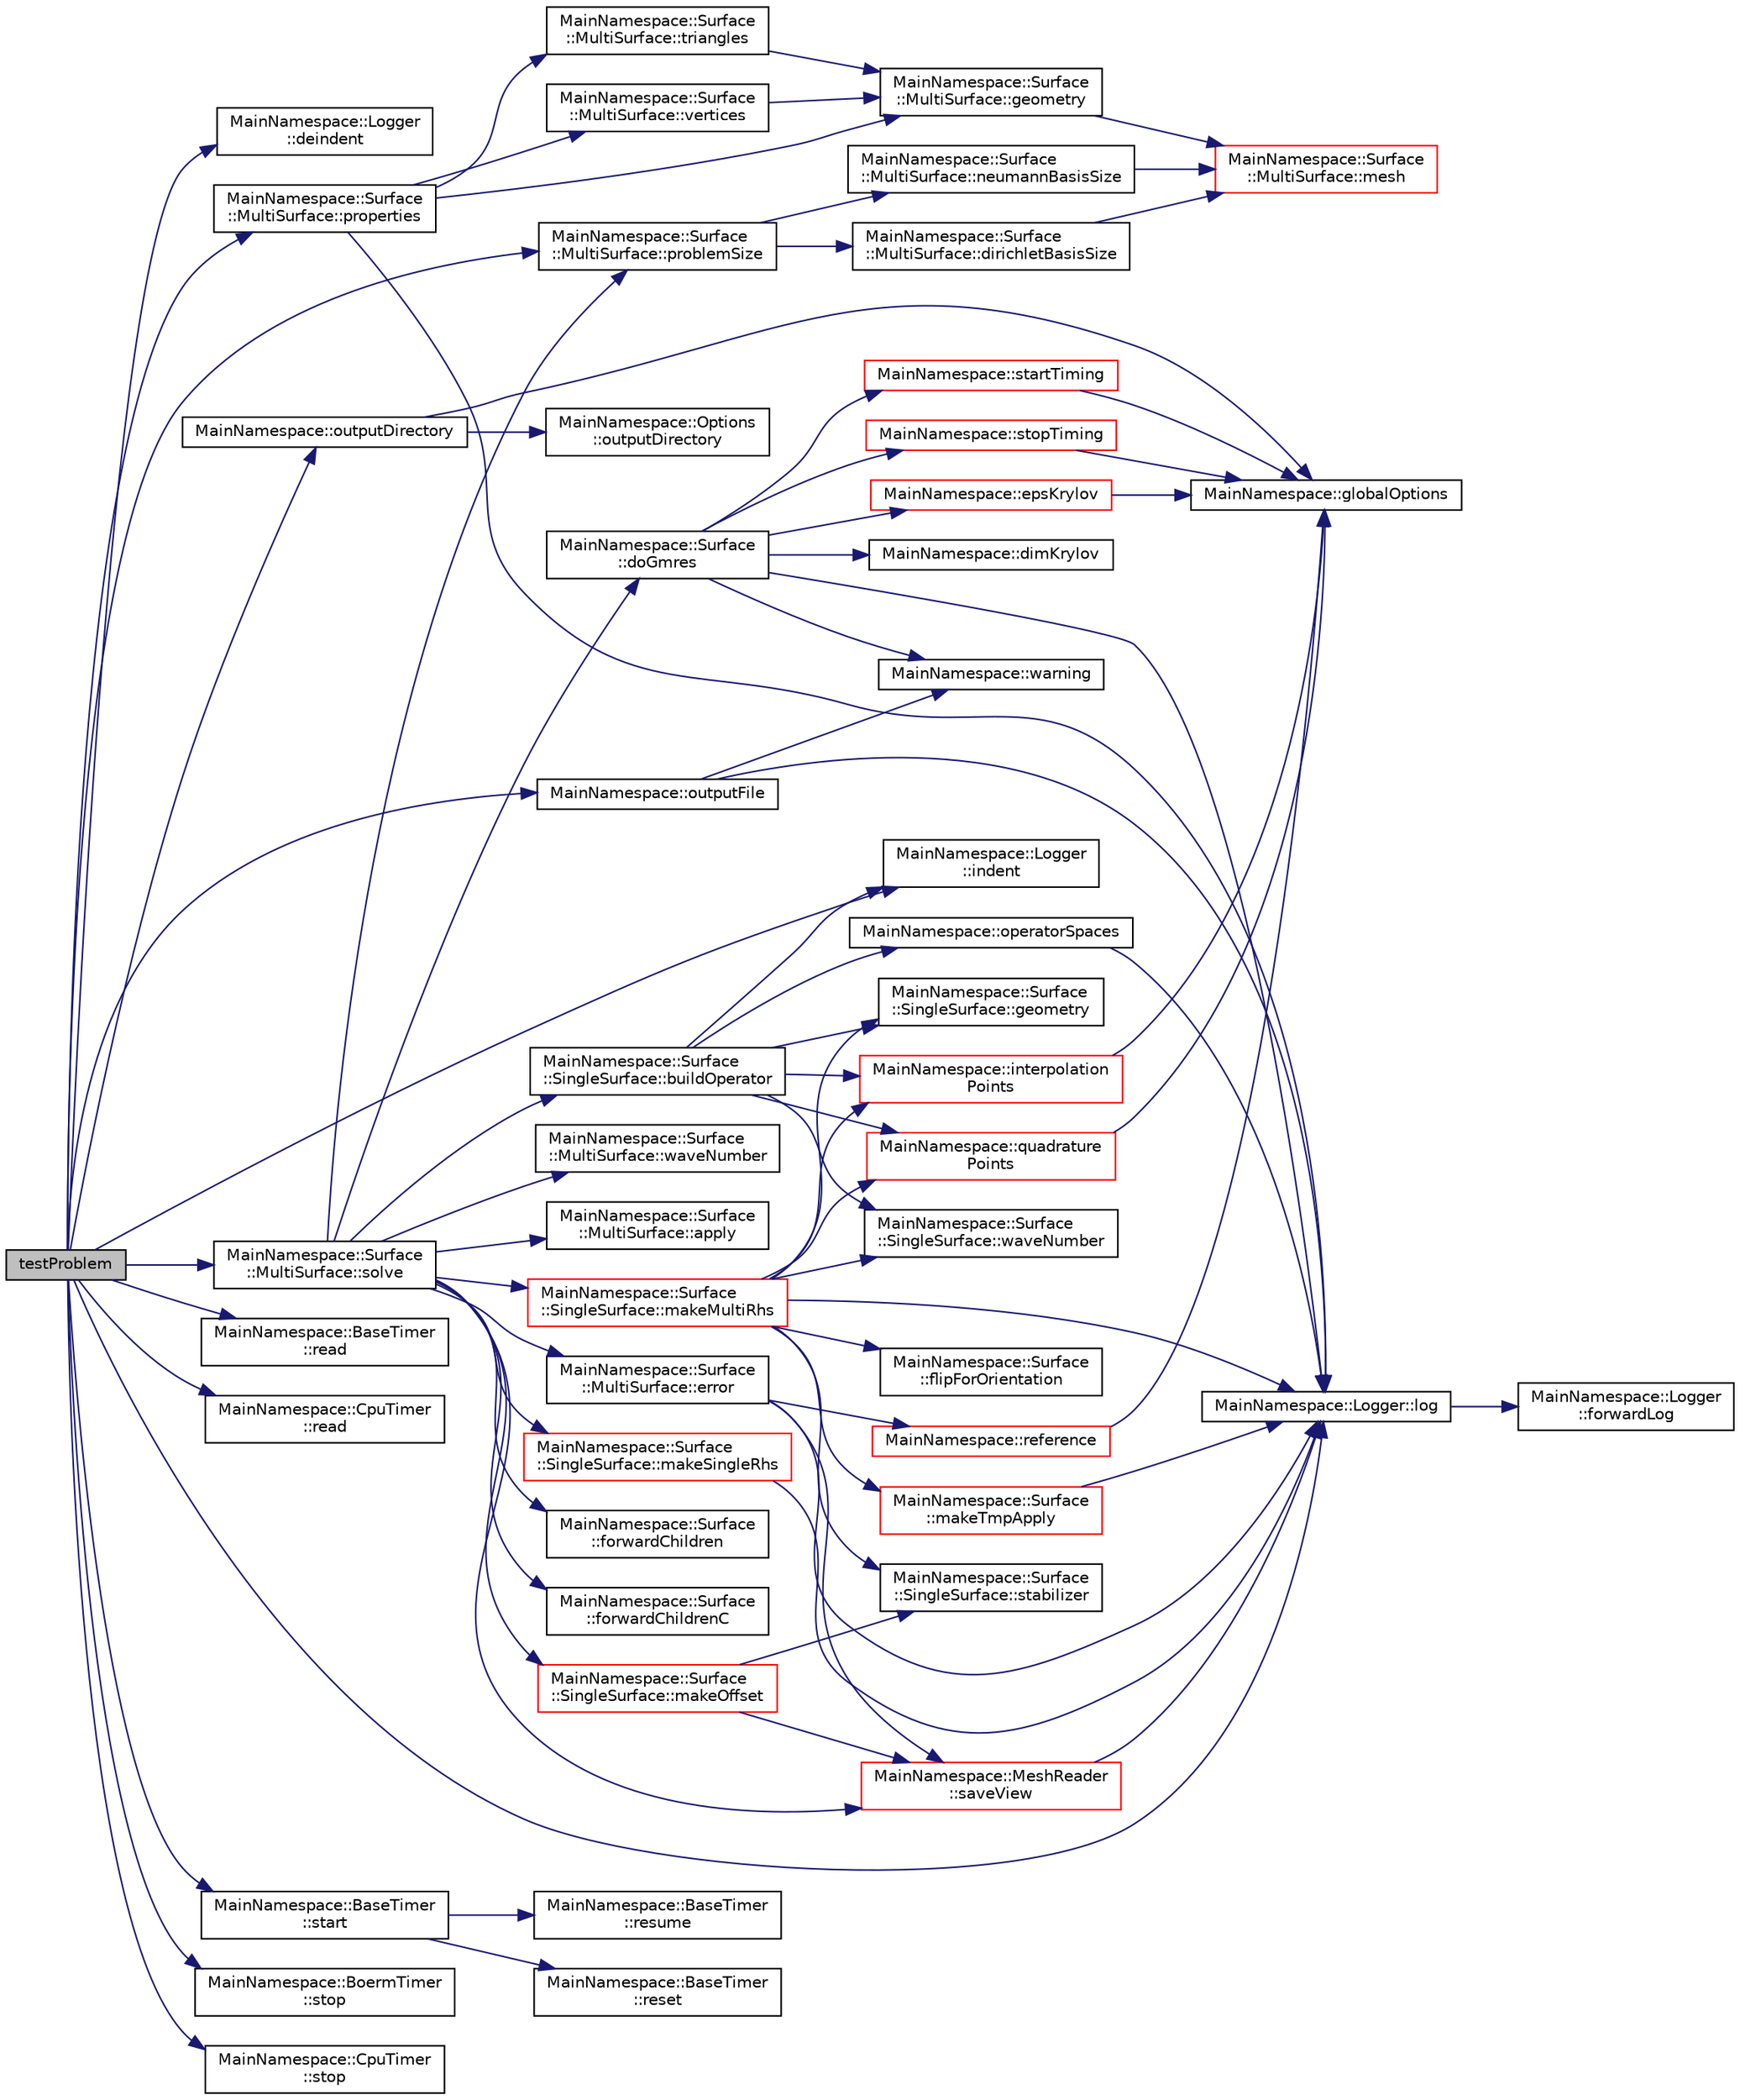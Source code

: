 digraph "testProblem"
{
 // INTERACTIVE_SVG=YES
 // LATEX_PDF_SIZE
  edge [fontname="Helvetica",fontsize="10",labelfontname="Helvetica",labelfontsize="10"];
  node [fontname="Helvetica",fontsize="10",shape=record];
  rankdir="LR";
  Node1 [label="testProblem",height=0.2,width=0.4,color="black", fillcolor="grey75", style="filled", fontcolor="black",tooltip=" "];
  Node1 -> Node2 [color="midnightblue",fontsize="10",style="solid",fontname="Helvetica"];
  Node2 [label="MainNamespace::Logger\l::deindent",height=0.2,width=0.4,color="black", fillcolor="white", style="filled",URL="$namespace_main_namespace_1_1_logger.html#aa944c5f3d2370658d600e4e9b5d1b270",tooltip="Decrease indentation level in the logger."];
  Node1 -> Node3 [color="midnightblue",fontsize="10",style="solid",fontname="Helvetica"];
  Node3 [label="MainNamespace::Logger\l::indent",height=0.2,width=0.4,color="black", fillcolor="white", style="filled",URL="$namespace_main_namespace_1_1_logger.html#a298c090b2004381330b603cb50d25fc8",tooltip="Increase indentation level in the logger."];
  Node1 -> Node4 [color="midnightblue",fontsize="10",style="solid",fontname="Helvetica"];
  Node4 [label="MainNamespace::Logger::log",height=0.2,width=0.4,color="black", fillcolor="white", style="filled",URL="$namespace_main_namespace_1_1_logger.html#afbb4cc2d8b498e71fcb228f0da8309a1",tooltip=" "];
  Node4 -> Node5 [color="midnightblue",fontsize="10",style="solid",fontname="Helvetica"];
  Node5 [label="MainNamespace::Logger\l::forwardLog",height=0.2,width=0.4,color="black", fillcolor="white", style="filled",URL="$namespace_main_namespace_1_1_logger.html#af052b0198f333fca77f0837a511ec7f7",tooltip=" "];
  Node1 -> Node6 [color="midnightblue",fontsize="10",style="solid",fontname="Helvetica"];
  Node6 [label="MainNamespace::outputDirectory",height=0.2,width=0.4,color="black", fillcolor="white", style="filled",URL="$namespace_main_namespace.html#a71dba2b09368b6de6d66105d0bca7911",tooltip=" "];
  Node6 -> Node7 [color="midnightblue",fontsize="10",style="solid",fontname="Helvetica"];
  Node7 [label="MainNamespace::globalOptions",height=0.2,width=0.4,color="black", fillcolor="white", style="filled",URL="$namespace_main_namespace.html#a6fd76e14adc7d23a9822334cb389b369",tooltip=" "];
  Node6 -> Node8 [color="midnightblue",fontsize="10",style="solid",fontname="Helvetica"];
  Node8 [label="MainNamespace::Options\l::outputDirectory",height=0.2,width=0.4,color="black", fillcolor="white", style="filled",URL="$struct_main_namespace_1_1_options.html#abc72bf32dd08eaa276f0d5408909d201",tooltip=" "];
  Node1 -> Node9 [color="midnightblue",fontsize="10",style="solid",fontname="Helvetica"];
  Node9 [label="MainNamespace::outputFile",height=0.2,width=0.4,color="black", fillcolor="white", style="filled",URL="$namespace_main_namespace.html#aa04505ce739bfaea9aafb2cc63a6c634",tooltip="Open a file for writing."];
  Node9 -> Node4 [color="midnightblue",fontsize="10",style="solid",fontname="Helvetica"];
  Node9 -> Node10 [color="midnightblue",fontsize="10",style="solid",fontname="Helvetica"];
  Node10 [label="MainNamespace::warning",height=0.2,width=0.4,color="black", fillcolor="white", style="filled",URL="$namespace_main_namespace.html#a963bb0fc1186abae512b8fde5e8a078c",tooltip="Distribution warning (about h2lib and gmsh)."];
  Node1 -> Node11 [color="midnightblue",fontsize="10",style="solid",fontname="Helvetica"];
  Node11 [label="MainNamespace::Surface\l::MultiSurface::problemSize",height=0.2,width=0.4,color="black", fillcolor="white", style="filled",URL="$class_main_namespace_1_1_surface_1_1_multi_surface.html#ad9b40eaff715d73afae2ea12513471ca",tooltip="Get the dimension of the space of Cauchy space (i.e., Dirichlet and Neumann together)."];
  Node11 -> Node12 [color="midnightblue",fontsize="10",style="solid",fontname="Helvetica"];
  Node12 [label="MainNamespace::Surface\l::MultiSurface::dirichletBasisSize",height=0.2,width=0.4,color="black", fillcolor="white", style="filled",URL="$class_main_namespace_1_1_surface_1_1_multi_surface.html#a3fe9cd8e64de26e65e494aed35267b98",tooltip="Getter."];
  Node12 -> Node13 [color="midnightblue",fontsize="10",style="solid",fontname="Helvetica"];
  Node13 [label="MainNamespace::Surface\l::MultiSurface::mesh",height=0.2,width=0.4,color="red", fillcolor="white", style="filled",URL="$class_main_namespace_1_1_surface_1_1_multi_surface.html#ab879b2422c1c86a5d5beea4cb8a17210",tooltip=" "];
  Node11 -> Node15 [color="midnightblue",fontsize="10",style="solid",fontname="Helvetica"];
  Node15 [label="MainNamespace::Surface\l::MultiSurface::neumannBasisSize",height=0.2,width=0.4,color="black", fillcolor="white", style="filled",URL="$class_main_namespace_1_1_surface_1_1_multi_surface.html#a6a0c7507ab9799d47082175225850d0c",tooltip="Getter."];
  Node15 -> Node13 [color="midnightblue",fontsize="10",style="solid",fontname="Helvetica"];
  Node1 -> Node16 [color="midnightblue",fontsize="10",style="solid",fontname="Helvetica"];
  Node16 [label="MainNamespace::Surface\l::MultiSurface::properties",height=0.2,width=0.4,color="black", fillcolor="white", style="filled",URL="$class_main_namespace_1_1_surface_1_1_multi_surface.html#a0e9e2ea8cfd79249b03f920f1aca732c",tooltip="Print surface properties."];
  Node16 -> Node17 [color="midnightblue",fontsize="10",style="solid",fontname="Helvetica"];
  Node17 [label="MainNamespace::Surface\l::MultiSurface::geometry",height=0.2,width=0.4,color="black", fillcolor="white", style="filled",URL="$class_main_namespace_1_1_surface_1_1_multi_surface.html#ab64975d85c8c58576590072b66fd7c9f",tooltip=" "];
  Node17 -> Node13 [color="midnightblue",fontsize="10",style="solid",fontname="Helvetica"];
  Node16 -> Node4 [color="midnightblue",fontsize="10",style="solid",fontname="Helvetica"];
  Node16 -> Node18 [color="midnightblue",fontsize="10",style="solid",fontname="Helvetica"];
  Node18 [label="MainNamespace::Surface\l::MultiSurface::triangles",height=0.2,width=0.4,color="black", fillcolor="white", style="filled",URL="$class_main_namespace_1_1_surface_1_1_multi_surface.html#a4057eaa562637a1f3a39b693718d7bb3",tooltip="Getter."];
  Node18 -> Node17 [color="midnightblue",fontsize="10",style="solid",fontname="Helvetica"];
  Node16 -> Node19 [color="midnightblue",fontsize="10",style="solid",fontname="Helvetica"];
  Node19 [label="MainNamespace::Surface\l::MultiSurface::vertices",height=0.2,width=0.4,color="black", fillcolor="white", style="filled",URL="$class_main_namespace_1_1_surface_1_1_multi_surface.html#ad03ff836a2ae7f060ef1aeaa3f2afb64",tooltip="Getter."];
  Node19 -> Node17 [color="midnightblue",fontsize="10",style="solid",fontname="Helvetica"];
  Node1 -> Node20 [color="midnightblue",fontsize="10",style="solid",fontname="Helvetica"];
  Node20 [label="MainNamespace::BaseTimer\l::read",height=0.2,width=0.4,color="black", fillcolor="white", style="filled",URL="$class_main_namespace_1_1_base_timer.html#aae6ea3996f330db76556f270d8ed7d15",tooltip="Read the elapsed time at the last stop()."];
  Node1 -> Node21 [color="midnightblue",fontsize="10",style="solid",fontname="Helvetica"];
  Node21 [label="MainNamespace::CpuTimer\l::read",height=0.2,width=0.4,color="black", fillcolor="white", style="filled",URL="$class_main_namespace_1_1_cpu_timer.html#a04ce789eba91332a14d34ee2c622e5b4",tooltip="Read the elapsed time at the last stop()."];
  Node1 -> Node22 [color="midnightblue",fontsize="10",style="solid",fontname="Helvetica"];
  Node22 [label="MainNamespace::Surface\l::MultiSurface::solve",height=0.2,width=0.4,color="black", fillcolor="white", style="filled",URL="$class_main_namespace_1_1_surface_1_1_multi_surface.html#a8839f7e49575079e39fbb95a692772a5",tooltip="Compute the right-hand side, the operators, then solve the linear system."];
  Node22 -> Node23 [color="midnightblue",fontsize="10",style="solid",fontname="Helvetica"];
  Node23 [label="MainNamespace::Surface\l::MultiSurface::apply",height=0.2,width=0.4,color="black", fillcolor="white", style="filled",URL="$class_main_namespace_1_1_surface_1_1_multi_surface.html#a04e83a5ac8fcea0e1287d1ce7c04d595",tooltip="Apply the Calderon operator C to source, but only on components for the trial space."];
  Node22 -> Node24 [color="midnightblue",fontsize="10",style="solid",fontname="Helvetica"];
  Node24 [label="MainNamespace::Surface\l::SingleSurface::buildOperator",height=0.2,width=0.4,color="black", fillcolor="white", style="filled",URL="$class_main_namespace_1_1_surface_1_1_single_surface.html#a653f26daef216ab74bac87d618603c7f",tooltip="Build the operators."];
  Node24 -> Node25 [color="midnightblue",fontsize="10",style="solid",fontname="Helvetica"];
  Node25 [label="MainNamespace::Surface\l::SingleSurface::geometry",height=0.2,width=0.4,color="black", fillcolor="white", style="filled",URL="$class_main_namespace_1_1_surface_1_1_single_surface.html#ab51f55fa95a3e81416dd88ba743efa57",tooltip="Getter."];
  Node24 -> Node3 [color="midnightblue",fontsize="10",style="solid",fontname="Helvetica"];
  Node24 -> Node26 [color="midnightblue",fontsize="10",style="solid",fontname="Helvetica"];
  Node26 [label="MainNamespace::interpolation\lPoints",height=0.2,width=0.4,color="red", fillcolor="white", style="filled",URL="$namespace_main_namespace.html#a532a4d5934d8db064f36b2c1de35adc6",tooltip=" "];
  Node26 -> Node7 [color="midnightblue",fontsize="10",style="solid",fontname="Helvetica"];
  Node24 -> Node28 [color="midnightblue",fontsize="10",style="solid",fontname="Helvetica"];
  Node28 [label="MainNamespace::operatorSpaces",height=0.2,width=0.4,color="black", fillcolor="white", style="filled",URL="$namespace_main_namespace.html#a8b73b19200a04ce9ed17991c99d347e5",tooltip=" "];
  Node28 -> Node4 [color="midnightblue",fontsize="10",style="solid",fontname="Helvetica"];
  Node24 -> Node29 [color="midnightblue",fontsize="10",style="solid",fontname="Helvetica"];
  Node29 [label="MainNamespace::quadrature\lPoints",height=0.2,width=0.4,color="red", fillcolor="white", style="filled",URL="$namespace_main_namespace.html#a1406ef30c6be1a9eb467816516b32028",tooltip=" "];
  Node29 -> Node7 [color="midnightblue",fontsize="10",style="solid",fontname="Helvetica"];
  Node24 -> Node31 [color="midnightblue",fontsize="10",style="solid",fontname="Helvetica"];
  Node31 [label="MainNamespace::Surface\l::SingleSurface::waveNumber",height=0.2,width=0.4,color="black", fillcolor="white", style="filled",URL="$class_main_namespace_1_1_surface_1_1_single_surface.html#a9e07bd7a49f967b8f661cc4e5215a3bd",tooltip="Getter."];
  Node22 -> Node32 [color="midnightblue",fontsize="10",style="solid",fontname="Helvetica"];
  Node32 [label="MainNamespace::Surface\l::doGmres",height=0.2,width=0.4,color="black", fillcolor="white", style="filled",URL="$namespace_main_namespace_1_1_surface.html#a9db507bc2f601fff92d0383899185f61",tooltip=" "];
  Node32 -> Node33 [color="midnightblue",fontsize="10",style="solid",fontname="Helvetica"];
  Node33 [label="MainNamespace::dimKrylov",height=0.2,width=0.4,color="black", fillcolor="white", style="filled",URL="$namespace_main_namespace.html#a3e5f44dcb13e7df16570ec7993a4e348",tooltip=" "];
  Node32 -> Node34 [color="midnightblue",fontsize="10",style="solid",fontname="Helvetica"];
  Node34 [label="MainNamespace::epsKrylov",height=0.2,width=0.4,color="red", fillcolor="white", style="filled",URL="$namespace_main_namespace.html#ad7b9e400a2260e83b81b231cb20657a7",tooltip=" "];
  Node34 -> Node7 [color="midnightblue",fontsize="10",style="solid",fontname="Helvetica"];
  Node32 -> Node4 [color="midnightblue",fontsize="10",style="solid",fontname="Helvetica"];
  Node32 -> Node36 [color="midnightblue",fontsize="10",style="solid",fontname="Helvetica"];
  Node36 [label="MainNamespace::startTiming",height=0.2,width=0.4,color="red", fillcolor="white", style="filled",URL="$namespace_main_namespace.html#a29e3c10e67bcebfcf74b31964747e0d8",tooltip=" "];
  Node36 -> Node7 [color="midnightblue",fontsize="10",style="solid",fontname="Helvetica"];
  Node32 -> Node38 [color="midnightblue",fontsize="10",style="solid",fontname="Helvetica"];
  Node38 [label="MainNamespace::stopTiming",height=0.2,width=0.4,color="red", fillcolor="white", style="filled",URL="$namespace_main_namespace.html#a03589b500835850f32276c9983678dc8",tooltip=" "];
  Node38 -> Node7 [color="midnightblue",fontsize="10",style="solid",fontname="Helvetica"];
  Node32 -> Node10 [color="midnightblue",fontsize="10",style="solid",fontname="Helvetica"];
  Node22 -> Node41 [color="midnightblue",fontsize="10",style="solid",fontname="Helvetica"];
  Node41 [label="MainNamespace::Surface\l::MultiSurface::error",height=0.2,width=0.4,color="black", fillcolor="white", style="filled",URL="$class_main_namespace_1_1_surface_1_1_multi_surface.html#a5e65e47cb2b222bd9a5e7cc40e1c23e1",tooltip="Compute the error in several ways."];
  Node41 -> Node4 [color="midnightblue",fontsize="10",style="solid",fontname="Helvetica"];
  Node41 -> Node42 [color="midnightblue",fontsize="10",style="solid",fontname="Helvetica"];
  Node42 [label="MainNamespace::reference",height=0.2,width=0.4,color="red", fillcolor="white", style="filled",URL="$namespace_main_namespace.html#a78e94b3a3cdc51d20e1c665b3c4dd432",tooltip=" "];
  Node42 -> Node7 [color="midnightblue",fontsize="10",style="solid",fontname="Helvetica"];
  Node41 -> Node44 [color="midnightblue",fontsize="10",style="solid",fontname="Helvetica"];
  Node44 [label="MainNamespace::MeshReader\l::saveView",height=0.2,width=0.4,color="red", fillcolor="white", style="filled",URL="$class_main_namespace_1_1_mesh_reader.html#a6b3bbaa0caf0b1e01681dc79a1ac72ea",tooltip="Save the Cauchy data associated to the mesh, with the given name."];
  Node44 -> Node4 [color="midnightblue",fontsize="10",style="solid",fontname="Helvetica"];
  Node22 -> Node48 [color="midnightblue",fontsize="10",style="solid",fontname="Helvetica"];
  Node48 [label="MainNamespace::Surface\l::forwardChildren",height=0.2,width=0.4,color="black", fillcolor="white", style="filled",URL="$namespace_main_namespace_1_1_surface.html#a7f9268be8f09173a845b822f3388ab86",tooltip=" "];
  Node22 -> Node49 [color="midnightblue",fontsize="10",style="solid",fontname="Helvetica"];
  Node49 [label="MainNamespace::Surface\l::forwardChildrenC",height=0.2,width=0.4,color="black", fillcolor="white", style="filled",URL="$namespace_main_namespace_1_1_surface.html#aae3d750604b489c4f1c6625ffc64b23d",tooltip=" "];
  Node22 -> Node50 [color="midnightblue",fontsize="10",style="solid",fontname="Helvetica"];
  Node50 [label="MainNamespace::Surface\l::SingleSurface::makeMultiRhs",height=0.2,width=0.4,color="red", fillcolor="white", style="filled",URL="$class_main_namespace_1_1_surface_1_1_single_surface.html#a3321422c36eccd213cfc48823a9f54d7",tooltip="Project the offset on the current mesh, then use it to compute the right-hand side."];
  Node50 -> Node51 [color="midnightblue",fontsize="10",style="solid",fontname="Helvetica"];
  Node51 [label="MainNamespace::Surface\l::flipForOrientation",height=0.2,width=0.4,color="black", fillcolor="white", style="filled",URL="$namespace_main_namespace_1_1_surface.html#a28f7f6dcbbc4ddd8c3944c19f6f6e846",tooltip=" "];
  Node50 -> Node25 [color="midnightblue",fontsize="10",style="solid",fontname="Helvetica"];
  Node50 -> Node26 [color="midnightblue",fontsize="10",style="solid",fontname="Helvetica"];
  Node50 -> Node4 [color="midnightblue",fontsize="10",style="solid",fontname="Helvetica"];
  Node50 -> Node52 [color="midnightblue",fontsize="10",style="solid",fontname="Helvetica"];
  Node52 [label="MainNamespace::Surface\l::makeTmpApply",height=0.2,width=0.4,color="red", fillcolor="white", style="filled",URL="$namespace_main_namespace_1_1_surface.html#a7e821744eeb79cb1faa8468d53cb7c1e",tooltip=" "];
  Node52 -> Node4 [color="midnightblue",fontsize="10",style="solid",fontname="Helvetica"];
  Node50 -> Node29 [color="midnightblue",fontsize="10",style="solid",fontname="Helvetica"];
  Node50 -> Node76 [color="midnightblue",fontsize="10",style="solid",fontname="Helvetica"];
  Node76 [label="MainNamespace::Surface\l::SingleSurface::stabilizer",height=0.2,width=0.4,color="black", fillcolor="white", style="filled",URL="$class_main_namespace_1_1_surface_1_1_single_surface.html#a7d8e039812cd3719b07f14d641af0c2d",tooltip="Getter."];
  Node50 -> Node31 [color="midnightblue",fontsize="10",style="solid",fontname="Helvetica"];
  Node22 -> Node81 [color="midnightblue",fontsize="10",style="solid",fontname="Helvetica"];
  Node81 [label="MainNamespace::Surface\l::SingleSurface::makeOffset",height=0.2,width=0.4,color="red", fillcolor="white", style="filled",URL="$class_main_namespace_1_1_surface_1_1_single_surface.html#a48d60279cef854fc417ed395bc25ca15",tooltip="Project the offset on the current mesh."];
  Node81 -> Node44 [color="midnightblue",fontsize="10",style="solid",fontname="Helvetica"];
  Node81 -> Node76 [color="midnightblue",fontsize="10",style="solid",fontname="Helvetica"];
  Node22 -> Node93 [color="midnightblue",fontsize="10",style="solid",fontname="Helvetica"];
  Node93 [label="MainNamespace::Surface\l::SingleSurface::makeSingleRhs",height=0.2,width=0.4,color="red", fillcolor="white", style="filled",URL="$class_main_namespace_1_1_surface_1_1_single_surface.html#aae06e89e8298b8e0708f7e6096328f84",tooltip="Project the offset on the current mesh, then use it to compute the right-hand side."];
  Node93 -> Node4 [color="midnightblue",fontsize="10",style="solid",fontname="Helvetica"];
  Node22 -> Node11 [color="midnightblue",fontsize="10",style="solid",fontname="Helvetica"];
  Node22 -> Node44 [color="midnightblue",fontsize="10",style="solid",fontname="Helvetica"];
  Node22 -> Node98 [color="midnightblue",fontsize="10",style="solid",fontname="Helvetica"];
  Node98 [label="MainNamespace::Surface\l::MultiSurface::waveNumber",height=0.2,width=0.4,color="black", fillcolor="white", style="filled",URL="$class_main_namespace_1_1_surface_1_1_multi_surface.html#a2fc4fbd85c8d3f4ae72752cf86679a1c",tooltip="Getter."];
  Node1 -> Node99 [color="midnightblue",fontsize="10",style="solid",fontname="Helvetica"];
  Node99 [label="MainNamespace::BaseTimer\l::start",height=0.2,width=0.4,color="black", fillcolor="white", style="filled",URL="$class_main_namespace_1_1_base_timer.html#a1e3735ae746858e9919b3bbe678a14d0",tooltip="Reset and start the timer."];
  Node99 -> Node100 [color="midnightblue",fontsize="10",style="solid",fontname="Helvetica"];
  Node100 [label="MainNamespace::BaseTimer\l::reset",height=0.2,width=0.4,color="black", fillcolor="white", style="filled",URL="$class_main_namespace_1_1_base_timer.html#a516c50408ead217f4e3fbbcb80ca0ce7",tooltip="Reset the timer."];
  Node99 -> Node101 [color="midnightblue",fontsize="10",style="solid",fontname="Helvetica"];
  Node101 [label="MainNamespace::BaseTimer\l::resume",height=0.2,width=0.4,color="black", fillcolor="white", style="filled",URL="$class_main_namespace_1_1_base_timer.html#a98bce5be8c65d3e7dc2f877b16b3f4f5",tooltip="Resume the timer."];
  Node1 -> Node102 [color="midnightblue",fontsize="10",style="solid",fontname="Helvetica"];
  Node102 [label="MainNamespace::BoermTimer\l::stop",height=0.2,width=0.4,color="black", fillcolor="white", style="filled",URL="$class_main_namespace_1_1_boerm_timer.html#ac485911f5e4158924be6fea62c9d2f84",tooltip="Store the current time in the timer."];
  Node1 -> Node103 [color="midnightblue",fontsize="10",style="solid",fontname="Helvetica"];
  Node103 [label="MainNamespace::CpuTimer\l::stop",height=0.2,width=0.4,color="black", fillcolor="white", style="filled",URL="$class_main_namespace_1_1_cpu_timer.html#a795ec844c4bd0ced62ff3d191261bc55",tooltip="Store the current time in the timer."];
}
